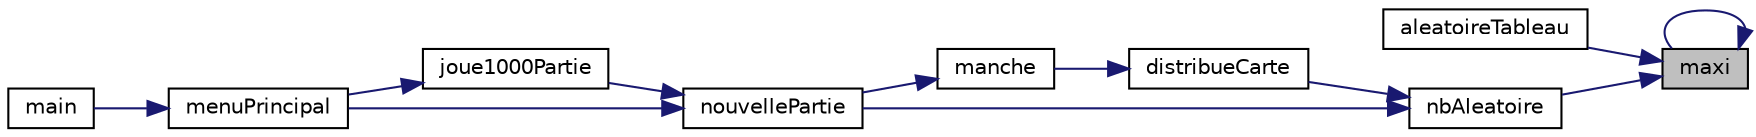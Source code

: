 digraph "maxi"
{
 // LATEX_PDF_SIZE
  edge [fontname="Helvetica",fontsize="10",labelfontname="Helvetica",labelfontsize="10"];
  node [fontname="Helvetica",fontsize="10",shape=record];
  rankdir="RL";
  Node1 [label="maxi",height=0.2,width=0.4,color="black", fillcolor="grey75", style="filled", fontcolor="black",tooltip="trouve la valeur maximum d'un tableau"];
  Node1 -> Node2 [dir="back",color="midnightblue",fontsize="10",style="solid"];
  Node2 [label="aleatoireTableau",height=0.2,width=0.4,color="black", fillcolor="white", style="filled",URL="$tableau_8h.html#ab5540bc66fc160b2a8dd57234165ede5",tooltip="donne des nombres aléatoire au valeur d'un tableau"];
  Node1 -> Node1 [dir="back",color="midnightblue",fontsize="10",style="solid"];
  Node1 -> Node3 [dir="back",color="midnightblue",fontsize="10",style="solid"];
  Node3 [label="nbAleatoire",height=0.2,width=0.4,color="black", fillcolor="white", style="filled",URL="$autre_8h.html#a1fe3fe4b2fbc888f6af5db69f6cc72f6",tooltip="renvoit in nombre aléatoire entre deux bornes"];
  Node3 -> Node4 [dir="back",color="midnightblue",fontsize="10",style="solid"];
  Node4 [label="distribueCarte",height=0.2,width=0.4,color="black", fillcolor="white", style="filled",URL="$gestion_carte_8h.html#ae1326a1796189845699f614535268322",tooltip="distribue les cartes entre les différent joueur"];
  Node4 -> Node5 [dir="back",color="midnightblue",fontsize="10",style="solid"];
  Node5 [label="manche",height=0.2,width=0.4,color="black", fillcolor="white", style="filled",URL="$general_8h.html#a82e65877686a049b4bee9160af15c97f",tooltip="lancement d'une manche"];
  Node5 -> Node6 [dir="back",color="midnightblue",fontsize="10",style="solid"];
  Node6 [label="nouvellePartie",height=0.2,width=0.4,color="black", fillcolor="white", style="filled",URL="$general_8h.html#a1faac25606ba09c4cdbcf54a142dbe0c",tooltip="lancement d'une nouvelle partie"];
  Node6 -> Node7 [dir="back",color="midnightblue",fontsize="10",style="solid"];
  Node7 [label="joue1000Partie",height=0.2,width=0.4,color="black", fillcolor="white", style="filled",URL="$autre_8h.html#ab8d4df8f4e03f038b98f6d96a2eaefd2",tooltip="joue n partie aves uniquement des ia pour controler si tout ce passe bien et reuceillir des statistiq..."];
  Node7 -> Node8 [dir="back",color="midnightblue",fontsize="10",style="solid"];
  Node8 [label="menuPrincipal",height=0.2,width=0.4,color="black", fillcolor="white", style="filled",URL="$general_8h.html#adfbaa271f44d828c6a42ce7e9affee88",tooltip="fonction qui gÃ¨re le debut de la partie"];
  Node8 -> Node9 [dir="back",color="midnightblue",fontsize="10",style="solid"];
  Node9 [label="main",height=0.2,width=0.4,color="black", fillcolor="white", style="filled",URL="$main_8c.html#a0ddf1224851353fc92bfbff6f499fa97",tooltip="Entrée du programme."];
  Node6 -> Node8 [dir="back",color="midnightblue",fontsize="10",style="solid"];
  Node3 -> Node6 [dir="back",color="midnightblue",fontsize="10",style="solid"];
}
